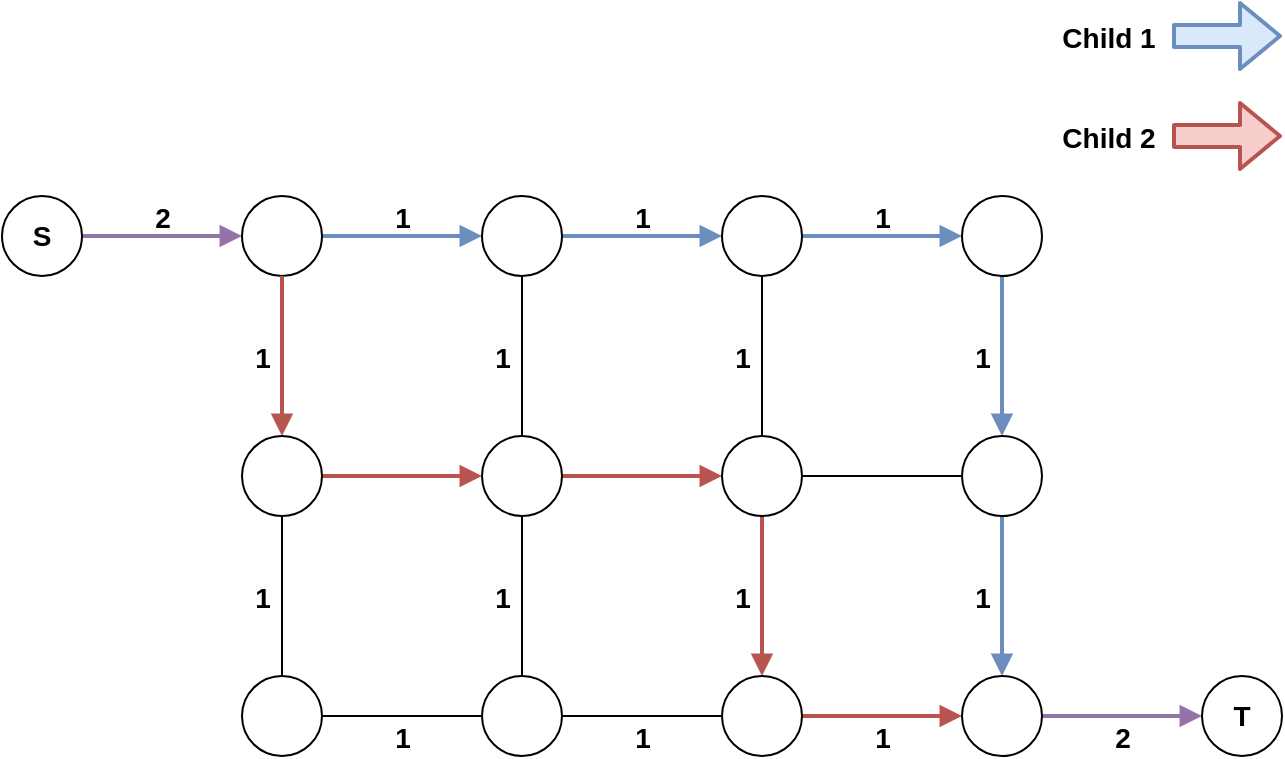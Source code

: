 <mxfile version="12.2.0" type="google" pages="1"><diagram id="cvIF-3zPemqPHctZ9kIV" name="Page-1"><mxGraphModel dx="1012" dy="471" grid="1" gridSize="10" guides="1" tooltips="1" connect="1" arrows="1" fold="1" page="1" pageScale="1" pageWidth="850" pageHeight="1100" math="0" shadow="0"><root><mxCell id="0"/><mxCell id="1" parent="0"/><mxCell id="04uBWbG_gw8rofT67c8S-3" value="" style="edgeStyle=orthogonalEdgeStyle;rounded=0;orthogonalLoop=1;jettySize=auto;html=1;endArrow=block;endFill=1;fillColor=#e1d5e7;strokeColor=#9673a6;strokeWidth=2;" edge="1" parent="1" source="04uBWbG_gw8rofT67c8S-1" target="04uBWbG_gw8rofT67c8S-2"><mxGeometry relative="1" as="geometry"/></mxCell><mxCell id="04uBWbG_gw8rofT67c8S-1" value="&lt;b&gt;&lt;font style=&quot;font-size: 14px&quot;&gt;S&lt;/font&gt;&lt;/b&gt;" style="ellipse;whiteSpace=wrap;html=1;aspect=fixed;" vertex="1" parent="1"><mxGeometry x="105" y="455" width="40" height="40" as="geometry"/></mxCell><mxCell id="04uBWbG_gw8rofT67c8S-5" value="" style="edgeStyle=orthogonalEdgeStyle;rounded=0;orthogonalLoop=1;jettySize=auto;html=1;endArrow=block;endFill=1;strokeWidth=2;fillColor=#dae8fc;strokeColor=#6c8ebf;" edge="1" parent="1" source="04uBWbG_gw8rofT67c8S-2" target="04uBWbG_gw8rofT67c8S-4"><mxGeometry relative="1" as="geometry"/></mxCell><mxCell id="04uBWbG_gw8rofT67c8S-2" value="" style="ellipse;whiteSpace=wrap;html=1;aspect=fixed;" vertex="1" parent="1"><mxGeometry x="225" y="455" width="40" height="40" as="geometry"/></mxCell><mxCell id="04uBWbG_gw8rofT67c8S-7" value="" style="edgeStyle=orthogonalEdgeStyle;rounded=0;orthogonalLoop=1;jettySize=auto;html=1;endArrow=block;endFill=1;strokeWidth=2;fillColor=#dae8fc;strokeColor=#6c8ebf;" edge="1" parent="1" source="04uBWbG_gw8rofT67c8S-4" target="04uBWbG_gw8rofT67c8S-6"><mxGeometry relative="1" as="geometry"/></mxCell><mxCell id="04uBWbG_gw8rofT67c8S-26" value="" style="edgeStyle=orthogonalEdgeStyle;rounded=0;orthogonalLoop=1;jettySize=auto;html=1;endArrow=none;endFill=0;" edge="1" parent="1" source="04uBWbG_gw8rofT67c8S-4" target="04uBWbG_gw8rofT67c8S-25"><mxGeometry relative="1" as="geometry"/></mxCell><mxCell id="04uBWbG_gw8rofT67c8S-4" value="" style="ellipse;whiteSpace=wrap;html=1;aspect=fixed;" vertex="1" parent="1"><mxGeometry x="345" y="455" width="40" height="40" as="geometry"/></mxCell><mxCell id="04uBWbG_gw8rofT67c8S-27" value="" style="edgeStyle=orthogonalEdgeStyle;rounded=0;orthogonalLoop=1;jettySize=auto;html=1;endArrow=none;endFill=0;" edge="1" parent="1" source="04uBWbG_gw8rofT67c8S-25" target="04uBWbG_gw8rofT67c8S-16"><mxGeometry relative="1" as="geometry"/></mxCell><mxCell id="04uBWbG_gw8rofT67c8S-32" value="" style="edgeStyle=orthogonalEdgeStyle;rounded=0;orthogonalLoop=1;jettySize=auto;html=1;endArrow=block;endFill=1;strokeWidth=2;fillColor=#f8cecc;strokeColor=#b85450;" edge="1" parent="1" source="04uBWbG_gw8rofT67c8S-25" target="04uBWbG_gw8rofT67c8S-28"><mxGeometry relative="1" as="geometry"/></mxCell><mxCell id="04uBWbG_gw8rofT67c8S-25" value="" style="ellipse;whiteSpace=wrap;html=1;aspect=fixed;" vertex="1" parent="1"><mxGeometry x="345" y="575" width="40" height="40" as="geometry"/></mxCell><mxCell id="04uBWbG_gw8rofT67c8S-9" value="" style="edgeStyle=orthogonalEdgeStyle;rounded=0;orthogonalLoop=1;jettySize=auto;html=1;endArrow=block;endFill=1;strokeWidth=2;fillColor=#dae8fc;strokeColor=#6c8ebf;" edge="1" parent="1" source="04uBWbG_gw8rofT67c8S-6" target="04uBWbG_gw8rofT67c8S-8"><mxGeometry relative="1" as="geometry"/></mxCell><mxCell id="04uBWbG_gw8rofT67c8S-29" value="" style="edgeStyle=orthogonalEdgeStyle;rounded=0;orthogonalLoop=1;jettySize=auto;html=1;endArrow=none;endFill=0;" edge="1" parent="1" source="04uBWbG_gw8rofT67c8S-6" target="04uBWbG_gw8rofT67c8S-28"><mxGeometry relative="1" as="geometry"/></mxCell><mxCell id="04uBWbG_gw8rofT67c8S-6" value="" style="ellipse;whiteSpace=wrap;html=1;aspect=fixed;" vertex="1" parent="1"><mxGeometry x="465" y="455" width="40" height="40" as="geometry"/></mxCell><mxCell id="04uBWbG_gw8rofT67c8S-30" value="" style="edgeStyle=orthogonalEdgeStyle;rounded=0;orthogonalLoop=1;jettySize=auto;html=1;endArrow=block;endFill=1;strokeWidth=2;fillColor=#f8cecc;strokeColor=#b85450;" edge="1" parent="1" source="04uBWbG_gw8rofT67c8S-28" target="04uBWbG_gw8rofT67c8S-14"><mxGeometry relative="1" as="geometry"/></mxCell><mxCell id="04uBWbG_gw8rofT67c8S-33" value="" style="edgeStyle=orthogonalEdgeStyle;rounded=0;orthogonalLoop=1;jettySize=auto;html=1;endArrow=none;endFill=0;" edge="1" parent="1" source="04uBWbG_gw8rofT67c8S-28" target="04uBWbG_gw8rofT67c8S-10"><mxGeometry relative="1" as="geometry"/></mxCell><mxCell id="04uBWbG_gw8rofT67c8S-28" value="" style="ellipse;whiteSpace=wrap;html=1;aspect=fixed;" vertex="1" parent="1"><mxGeometry x="465" y="575" width="40" height="40" as="geometry"/></mxCell><mxCell id="04uBWbG_gw8rofT67c8S-11" value="" style="edgeStyle=orthogonalEdgeStyle;rounded=0;orthogonalLoop=1;jettySize=auto;html=1;endArrow=block;endFill=1;strokeWidth=2;fillColor=#dae8fc;strokeColor=#6c8ebf;" edge="1" parent="1" source="04uBWbG_gw8rofT67c8S-8" target="04uBWbG_gw8rofT67c8S-10"><mxGeometry relative="1" as="geometry"/></mxCell><mxCell id="04uBWbG_gw8rofT67c8S-8" value="" style="ellipse;whiteSpace=wrap;html=1;aspect=fixed;" vertex="1" parent="1"><mxGeometry x="585" y="455" width="40" height="40" as="geometry"/></mxCell><mxCell id="04uBWbG_gw8rofT67c8S-13" value="" style="edgeStyle=orthogonalEdgeStyle;rounded=0;orthogonalLoop=1;jettySize=auto;html=1;endArrow=block;endFill=1;strokeWidth=2;fillColor=#dae8fc;strokeColor=#6c8ebf;" edge="1" parent="1" source="04uBWbG_gw8rofT67c8S-10" target="04uBWbG_gw8rofT67c8S-12"><mxGeometry relative="1" as="geometry"/></mxCell><mxCell id="04uBWbG_gw8rofT67c8S-10" value="" style="ellipse;whiteSpace=wrap;html=1;aspect=fixed;" vertex="1" parent="1"><mxGeometry x="585" y="575" width="40" height="40" as="geometry"/></mxCell><mxCell id="04uBWbG_gw8rofT67c8S-15" value="" style="edgeStyle=orthogonalEdgeStyle;rounded=0;orthogonalLoop=1;jettySize=auto;html=1;endArrow=none;endFill=0;strokeWidth=2;startArrow=block;startFill=1;fillColor=#f8cecc;strokeColor=#b85450;" edge="1" parent="1" source="04uBWbG_gw8rofT67c8S-12" target="04uBWbG_gw8rofT67c8S-14"><mxGeometry relative="1" as="geometry"/></mxCell><mxCell id="04uBWbG_gw8rofT67c8S-35" value="" style="edgeStyle=orthogonalEdgeStyle;rounded=0;orthogonalLoop=1;jettySize=auto;html=1;endArrow=block;endFill=1;strokeWidth=2;fillColor=#e1d5e7;strokeColor=#9673a6;" edge="1" parent="1" source="04uBWbG_gw8rofT67c8S-12" target="04uBWbG_gw8rofT67c8S-34"><mxGeometry relative="1" as="geometry"/></mxCell><mxCell id="04uBWbG_gw8rofT67c8S-12" value="" style="ellipse;whiteSpace=wrap;html=1;aspect=fixed;" vertex="1" parent="1"><mxGeometry x="585" y="695" width="40" height="40" as="geometry"/></mxCell><mxCell id="04uBWbG_gw8rofT67c8S-34" value="&lt;b&gt;&lt;font style=&quot;font-size: 14px&quot;&gt;T&lt;/font&gt;&lt;/b&gt;" style="ellipse;whiteSpace=wrap;html=1;aspect=fixed;" vertex="1" parent="1"><mxGeometry x="705" y="695" width="40" height="40" as="geometry"/></mxCell><mxCell id="04uBWbG_gw8rofT67c8S-17" value="" style="edgeStyle=orthogonalEdgeStyle;rounded=0;orthogonalLoop=1;jettySize=auto;html=1;endArrow=none;endFill=0;" edge="1" parent="1" source="04uBWbG_gw8rofT67c8S-14" target="04uBWbG_gw8rofT67c8S-16"><mxGeometry relative="1" as="geometry"/></mxCell><mxCell id="04uBWbG_gw8rofT67c8S-14" value="" style="ellipse;whiteSpace=wrap;html=1;aspect=fixed;" vertex="1" parent="1"><mxGeometry x="465" y="695" width="40" height="40" as="geometry"/></mxCell><mxCell id="04uBWbG_gw8rofT67c8S-19" value="" style="edgeStyle=orthogonalEdgeStyle;rounded=0;orthogonalLoop=1;jettySize=auto;html=1;endArrow=none;endFill=0;" edge="1" parent="1" source="04uBWbG_gw8rofT67c8S-16" target="04uBWbG_gw8rofT67c8S-18"><mxGeometry relative="1" as="geometry"/></mxCell><mxCell id="04uBWbG_gw8rofT67c8S-16" value="" style="ellipse;whiteSpace=wrap;html=1;aspect=fixed;" vertex="1" parent="1"><mxGeometry x="345" y="695" width="40" height="40" as="geometry"/></mxCell><mxCell id="04uBWbG_gw8rofT67c8S-23" value="" style="edgeStyle=orthogonalEdgeStyle;rounded=0;orthogonalLoop=1;jettySize=auto;html=1;endArrow=none;endFill=0;" edge="1" parent="1" source="04uBWbG_gw8rofT67c8S-18" target="04uBWbG_gw8rofT67c8S-22"><mxGeometry relative="1" as="geometry"/></mxCell><mxCell id="04uBWbG_gw8rofT67c8S-18" value="" style="ellipse;whiteSpace=wrap;html=1;aspect=fixed;" vertex="1" parent="1"><mxGeometry x="225" y="695" width="40" height="40" as="geometry"/></mxCell><mxCell id="04uBWbG_gw8rofT67c8S-24" value="" style="edgeStyle=orthogonalEdgeStyle;rounded=0;orthogonalLoop=1;jettySize=auto;html=1;endArrow=none;endFill=0;strokeWidth=2;startArrow=block;startFill=1;fillColor=#f8cecc;strokeColor=#b85450;" edge="1" parent="1" source="04uBWbG_gw8rofT67c8S-22" target="04uBWbG_gw8rofT67c8S-2"><mxGeometry relative="1" as="geometry"/></mxCell><mxCell id="04uBWbG_gw8rofT67c8S-31" value="" style="edgeStyle=orthogonalEdgeStyle;rounded=0;orthogonalLoop=1;jettySize=auto;html=1;endArrow=block;endFill=1;strokeWidth=2;fillColor=#f8cecc;strokeColor=#b85450;" edge="1" parent="1" source="04uBWbG_gw8rofT67c8S-22" target="04uBWbG_gw8rofT67c8S-25"><mxGeometry relative="1" as="geometry"/></mxCell><mxCell id="04uBWbG_gw8rofT67c8S-22" value="" style="ellipse;whiteSpace=wrap;html=1;aspect=fixed;" vertex="1" parent="1"><mxGeometry x="225" y="575" width="40" height="40" as="geometry"/></mxCell><mxCell id="04uBWbG_gw8rofT67c8S-36" value="&lt;b&gt;&lt;font style=&quot;font-size: 14px&quot;&gt;1&lt;/font&gt;&lt;/b&gt;" style="text;html=1;resizable=0;points=[];autosize=1;align=center;verticalAlign=top;spacingTop=-4;" vertex="1" parent="1"><mxGeometry x="295" y="455" width="20" height="20" as="geometry"/></mxCell><mxCell id="04uBWbG_gw8rofT67c8S-39" value="&lt;b&gt;&lt;font style=&quot;font-size: 14px&quot;&gt;1&lt;/font&gt;&lt;/b&gt;" style="text;html=1;resizable=0;points=[];autosize=1;align=center;verticalAlign=top;spacingTop=-4;" vertex="1" parent="1"><mxGeometry x="415" y="455" width="20" height="20" as="geometry"/></mxCell><mxCell id="04uBWbG_gw8rofT67c8S-40" value="&lt;b&gt;&lt;font style=&quot;font-size: 14px&quot;&gt;1&lt;/font&gt;&lt;/b&gt;" style="text;html=1;resizable=0;points=[];autosize=1;align=center;verticalAlign=top;spacingTop=-4;" vertex="1" parent="1"><mxGeometry x="535" y="455" width="20" height="20" as="geometry"/></mxCell><mxCell id="04uBWbG_gw8rofT67c8S-41" value="&lt;b&gt;&lt;font style=&quot;font-size: 14px&quot;&gt;1&lt;/font&gt;&lt;/b&gt;" style="text;html=1;resizable=0;points=[];autosize=1;align=center;verticalAlign=top;spacingTop=-4;" vertex="1" parent="1"><mxGeometry x="345" y="525" width="20" height="20" as="geometry"/></mxCell><mxCell id="04uBWbG_gw8rofT67c8S-42" value="&lt;b&gt;&lt;font style=&quot;font-size: 14px&quot;&gt;1&lt;/font&gt;&lt;/b&gt;" style="text;html=1;resizable=0;points=[];autosize=1;align=center;verticalAlign=top;spacingTop=-4;" vertex="1" parent="1"><mxGeometry x="225" y="525" width="20" height="20" as="geometry"/></mxCell><mxCell id="04uBWbG_gw8rofT67c8S-43" value="&lt;b&gt;&lt;font style=&quot;font-size: 14px&quot;&gt;1&lt;/font&gt;&lt;/b&gt;" style="text;html=1;resizable=0;points=[];autosize=1;align=center;verticalAlign=top;spacingTop=-4;" vertex="1" parent="1"><mxGeometry x="465" y="525" width="20" height="20" as="geometry"/></mxCell><mxCell id="04uBWbG_gw8rofT67c8S-44" value="&lt;b&gt;&lt;font style=&quot;font-size: 14px&quot;&gt;1&lt;/font&gt;&lt;/b&gt;" style="text;html=1;resizable=0;points=[];autosize=1;align=center;verticalAlign=top;spacingTop=-4;" vertex="1" parent="1"><mxGeometry x="585" y="525" width="20" height="20" as="geometry"/></mxCell><mxCell id="04uBWbG_gw8rofT67c8S-45" value="&lt;b&gt;&lt;font style=&quot;font-size: 14px&quot;&gt;1&lt;/font&gt;&lt;/b&gt;" style="text;html=1;resizable=0;points=[];autosize=1;align=center;verticalAlign=top;spacingTop=-4;" vertex="1" parent="1"><mxGeometry x="225" y="645" width="20" height="20" as="geometry"/></mxCell><mxCell id="04uBWbG_gw8rofT67c8S-46" value="&lt;b&gt;&lt;font style=&quot;font-size: 14px&quot;&gt;1&lt;/font&gt;&lt;/b&gt;" style="text;html=1;resizable=0;points=[];autosize=1;align=center;verticalAlign=top;spacingTop=-4;" vertex="1" parent="1"><mxGeometry x="345" y="645" width="20" height="20" as="geometry"/></mxCell><mxCell id="04uBWbG_gw8rofT67c8S-47" value="&lt;b&gt;&lt;font style=&quot;font-size: 14px&quot;&gt;1&lt;/font&gt;&lt;/b&gt;" style="text;html=1;resizable=0;points=[];autosize=1;align=center;verticalAlign=top;spacingTop=-4;" vertex="1" parent="1"><mxGeometry x="465" y="645" width="20" height="20" as="geometry"/></mxCell><mxCell id="04uBWbG_gw8rofT67c8S-48" value="&lt;b&gt;&lt;font style=&quot;font-size: 14px&quot;&gt;1&lt;/font&gt;&lt;/b&gt;" style="text;html=1;resizable=0;points=[];autosize=1;align=center;verticalAlign=top;spacingTop=-4;" vertex="1" parent="1"><mxGeometry x="585" y="645" width="20" height="20" as="geometry"/></mxCell><mxCell id="04uBWbG_gw8rofT67c8S-49" value="&lt;b&gt;&lt;font style=&quot;font-size: 14px&quot;&gt;1&lt;/font&gt;&lt;/b&gt;" style="text;html=1;resizable=0;points=[];autosize=1;align=center;verticalAlign=top;spacingTop=-4;" vertex="1" parent="1"><mxGeometry x="295" y="715" width="20" height="20" as="geometry"/></mxCell><mxCell id="04uBWbG_gw8rofT67c8S-50" value="&lt;b&gt;&lt;font style=&quot;font-size: 14px&quot;&gt;1&lt;/font&gt;&lt;/b&gt;" style="text;html=1;resizable=0;points=[];autosize=1;align=center;verticalAlign=top;spacingTop=-4;" vertex="1" parent="1"><mxGeometry x="415" y="715" width="20" height="20" as="geometry"/></mxCell><mxCell id="04uBWbG_gw8rofT67c8S-51" value="&lt;b&gt;&lt;font style=&quot;font-size: 14px&quot;&gt;1&lt;/font&gt;&lt;/b&gt;" style="text;html=1;resizable=0;points=[];autosize=1;align=center;verticalAlign=top;spacingTop=-4;" vertex="1" parent="1"><mxGeometry x="535" y="715" width="20" height="20" as="geometry"/></mxCell><mxCell id="04uBWbG_gw8rofT67c8S-53" value="&lt;b&gt;&lt;font style=&quot;font-size: 14px&quot;&gt;2&lt;/font&gt;&lt;/b&gt;" style="text;html=1;resizable=0;points=[];autosize=1;align=center;verticalAlign=top;spacingTop=-4;" vertex="1" parent="1"><mxGeometry x="655" y="715" width="20" height="20" as="geometry"/></mxCell><mxCell id="04uBWbG_gw8rofT67c8S-55" value="&lt;b&gt;&lt;font style=&quot;font-size: 14px&quot;&gt;2&lt;/font&gt;&lt;/b&gt;" style="text;html=1;resizable=0;points=[];autosize=1;align=center;verticalAlign=top;spacingTop=-4;" vertex="1" parent="1"><mxGeometry x="175" y="455" width="20" height="20" as="geometry"/></mxCell><mxCell id="04uBWbG_gw8rofT67c8S-58" value="" style="shape=flexArrow;endArrow=classic;html=1;strokeWidth=2;fillColor=#dae8fc;strokeColor=#6c8ebf;" edge="1" parent="1"><mxGeometry width="50" height="50" relative="1" as="geometry"><mxPoint x="690" y="375" as="sourcePoint"/><mxPoint x="745" y="375" as="targetPoint"/></mxGeometry></mxCell><mxCell id="04uBWbG_gw8rofT67c8S-59" value="" style="shape=flexArrow;endArrow=classic;html=1;strokeWidth=2;fillColor=#f8cecc;strokeColor=#b85450;" edge="1" parent="1"><mxGeometry width="50" height="50" relative="1" as="geometry"><mxPoint x="690" y="425" as="sourcePoint"/><mxPoint x="745" y="425" as="targetPoint"/></mxGeometry></mxCell><mxCell id="04uBWbG_gw8rofT67c8S-61" value="&lt;b&gt;&lt;font style=&quot;font-size: 14px&quot;&gt;Child 1&lt;/font&gt;&lt;/b&gt;" style="text;html=1;resizable=0;points=[];autosize=1;align=center;verticalAlign=top;spacingTop=-4;" vertex="1" parent="1"><mxGeometry x="627.5" y="365" width="60" height="20" as="geometry"/></mxCell><mxCell id="04uBWbG_gw8rofT67c8S-62" value="&lt;b&gt;&lt;font style=&quot;font-size: 14px&quot;&gt;Child 2&lt;/font&gt;&lt;/b&gt;" style="text;html=1;resizable=0;points=[];autosize=1;align=center;verticalAlign=top;spacingTop=-4;" vertex="1" parent="1"><mxGeometry x="627.5" y="415" width="60" height="20" as="geometry"/></mxCell></root></mxGraphModel></diagram></mxfile>